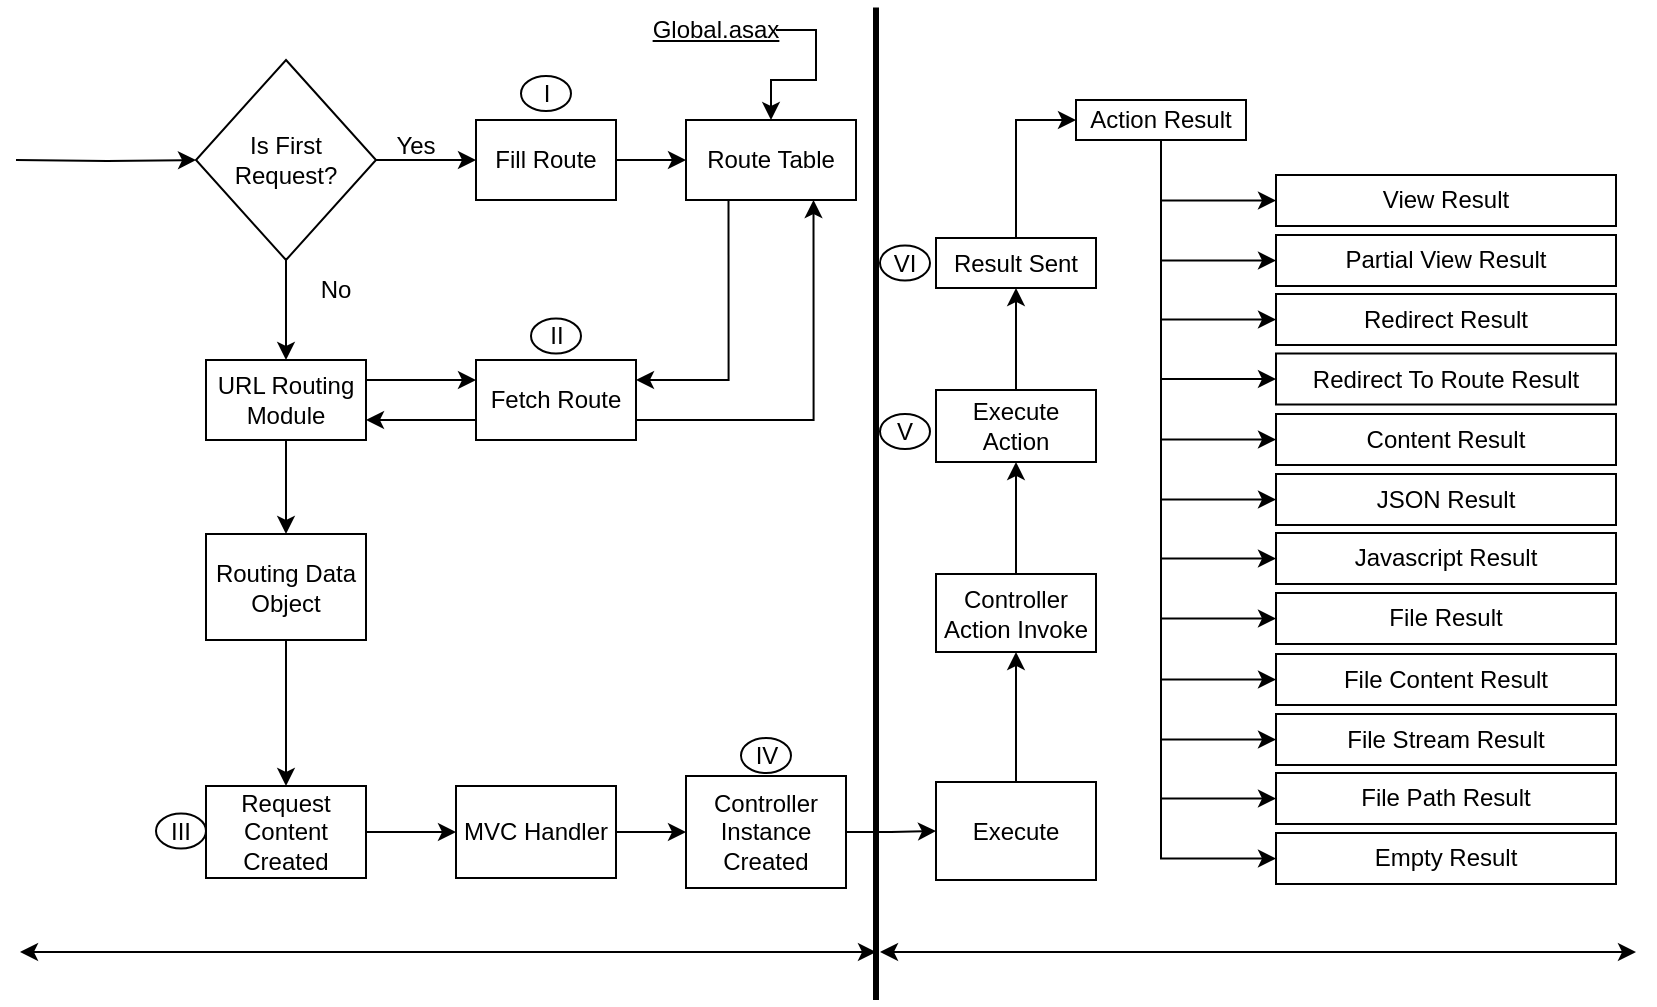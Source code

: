 <mxfile version="24.7.5">
  <diagram name="Page-1" id="iG_QuagarVAqDcdbW2Rk">
    <mxGraphModel dx="756" dy="360" grid="1" gridSize="10" guides="1" tooltips="1" connect="1" arrows="1" fold="1" page="1" pageScale="1" pageWidth="850" pageHeight="1100" math="0" shadow="0">
      <root>
        <mxCell id="0" />
        <mxCell id="1" parent="0" />
        <mxCell id="uDAE0gYx5uh_i3xrc8rz-1" style="edgeStyle=orthogonalEdgeStyle;rounded=0;orthogonalLoop=1;jettySize=auto;html=1;exitX=1;exitY=0.5;exitDx=0;exitDy=0;entryX=0;entryY=0.5;entryDx=0;entryDy=0;fontFamily=Helvetica;fontSize=12;fontColor=default;" edge="1" parent="1" source="9xvtGW5jpFJtdQ_3aKCY-1" target="9xvtGW5jpFJtdQ_3aKCY-2">
          <mxGeometry relative="1" as="geometry" />
        </mxCell>
        <mxCell id="uDAE0gYx5uh_i3xrc8rz-4" style="edgeStyle=orthogonalEdgeStyle;rounded=0;orthogonalLoop=1;jettySize=auto;html=1;exitX=0.5;exitY=1;exitDx=0;exitDy=0;entryX=0.5;entryY=0;entryDx=0;entryDy=0;fontFamily=Helvetica;fontSize=12;fontColor=default;" edge="1" parent="1" source="9xvtGW5jpFJtdQ_3aKCY-1" target="9xvtGW5jpFJtdQ_3aKCY-4">
          <mxGeometry relative="1" as="geometry" />
        </mxCell>
        <mxCell id="9xvtGW5jpFJtdQ_3aKCY-1" value="Is First Request?" style="rhombus;whiteSpace=wrap;html=1;" parent="1" vertex="1">
          <mxGeometry x="100" y="60" width="90" height="100" as="geometry" />
        </mxCell>
        <mxCell id="uDAE0gYx5uh_i3xrc8rz-2" style="edgeStyle=orthogonalEdgeStyle;rounded=0;orthogonalLoop=1;jettySize=auto;html=1;exitX=1;exitY=0.5;exitDx=0;exitDy=0;entryX=0;entryY=0.5;entryDx=0;entryDy=0;fontFamily=Helvetica;fontSize=12;fontColor=default;" edge="1" parent="1" source="9xvtGW5jpFJtdQ_3aKCY-2" target="9xvtGW5jpFJtdQ_3aKCY-3">
          <mxGeometry relative="1" as="geometry" />
        </mxCell>
        <mxCell id="9xvtGW5jpFJtdQ_3aKCY-2" value="Fill Route" style="whiteSpace=wrap;html=1;" parent="1" vertex="1">
          <mxGeometry x="240" y="90" width="70" height="40" as="geometry" />
        </mxCell>
        <mxCell id="uDAE0gYx5uh_i3xrc8rz-7" style="edgeStyle=orthogonalEdgeStyle;rounded=0;orthogonalLoop=1;jettySize=auto;html=1;exitX=0.25;exitY=1;exitDx=0;exitDy=0;entryX=1;entryY=0.25;entryDx=0;entryDy=0;fontFamily=Helvetica;fontSize=12;fontColor=default;" edge="1" parent="1" source="9xvtGW5jpFJtdQ_3aKCY-3" target="9xvtGW5jpFJtdQ_3aKCY-5">
          <mxGeometry relative="1" as="geometry" />
        </mxCell>
        <mxCell id="9xvtGW5jpFJtdQ_3aKCY-3" value="Route Table" style="whiteSpace=wrap;html=1;" parent="1" vertex="1">
          <mxGeometry x="345" y="90" width="85" height="40" as="geometry" />
        </mxCell>
        <mxCell id="9xvtGW5jpFJtdQ_3aKCY-7" value="" style="edgeStyle=orthogonalEdgeStyle;rounded=0;orthogonalLoop=1;jettySize=auto;html=1;" parent="1" source="9xvtGW5jpFJtdQ_3aKCY-4" target="9xvtGW5jpFJtdQ_3aKCY-6" edge="1">
          <mxGeometry relative="1" as="geometry" />
        </mxCell>
        <mxCell id="uDAE0gYx5uh_i3xrc8rz-5" style="edgeStyle=orthogonalEdgeStyle;rounded=0;orthogonalLoop=1;jettySize=auto;html=1;exitX=1;exitY=0.25;exitDx=0;exitDy=0;entryX=0;entryY=0.25;entryDx=0;entryDy=0;fontFamily=Helvetica;fontSize=12;fontColor=default;" edge="1" parent="1" source="9xvtGW5jpFJtdQ_3aKCY-4" target="9xvtGW5jpFJtdQ_3aKCY-5">
          <mxGeometry relative="1" as="geometry" />
        </mxCell>
        <mxCell id="9xvtGW5jpFJtdQ_3aKCY-4" value="URL Routing Module" style="whiteSpace=wrap;html=1;" parent="1" vertex="1">
          <mxGeometry x="105" y="210" width="80" height="40" as="geometry" />
        </mxCell>
        <mxCell id="uDAE0gYx5uh_i3xrc8rz-6" style="edgeStyle=orthogonalEdgeStyle;rounded=0;orthogonalLoop=1;jettySize=auto;html=1;exitX=0;exitY=0.75;exitDx=0;exitDy=0;entryX=1;entryY=0.75;entryDx=0;entryDy=0;fontFamily=Helvetica;fontSize=12;fontColor=default;" edge="1" parent="1" source="9xvtGW5jpFJtdQ_3aKCY-5" target="9xvtGW5jpFJtdQ_3aKCY-4">
          <mxGeometry relative="1" as="geometry" />
        </mxCell>
        <mxCell id="uDAE0gYx5uh_i3xrc8rz-8" style="edgeStyle=orthogonalEdgeStyle;rounded=0;orthogonalLoop=1;jettySize=auto;html=1;exitX=1;exitY=0.75;exitDx=0;exitDy=0;entryX=0.75;entryY=1;entryDx=0;entryDy=0;fontFamily=Helvetica;fontSize=12;fontColor=default;" edge="1" parent="1" source="9xvtGW5jpFJtdQ_3aKCY-5" target="9xvtGW5jpFJtdQ_3aKCY-3">
          <mxGeometry relative="1" as="geometry" />
        </mxCell>
        <mxCell id="9xvtGW5jpFJtdQ_3aKCY-5" value="Fetch Route" style="whiteSpace=wrap;html=1;" parent="1" vertex="1">
          <mxGeometry x="240" y="210" width="80" height="40" as="geometry" />
        </mxCell>
        <mxCell id="9xvtGW5jpFJtdQ_3aKCY-9" value="" style="edgeStyle=orthogonalEdgeStyle;rounded=0;orthogonalLoop=1;jettySize=auto;html=1;" parent="1" source="9xvtGW5jpFJtdQ_3aKCY-6" target="9xvtGW5jpFJtdQ_3aKCY-8" edge="1">
          <mxGeometry relative="1" as="geometry" />
        </mxCell>
        <mxCell id="9xvtGW5jpFJtdQ_3aKCY-6" value="Routing Data Object" style="whiteSpace=wrap;html=1;" parent="1" vertex="1">
          <mxGeometry x="105" y="297" width="80" height="53" as="geometry" />
        </mxCell>
        <mxCell id="9xvtGW5jpFJtdQ_3aKCY-11" value="" style="edgeStyle=orthogonalEdgeStyle;rounded=0;orthogonalLoop=1;jettySize=auto;html=1;" parent="1" source="9xvtGW5jpFJtdQ_3aKCY-8" target="9xvtGW5jpFJtdQ_3aKCY-10" edge="1">
          <mxGeometry relative="1" as="geometry" />
        </mxCell>
        <mxCell id="9xvtGW5jpFJtdQ_3aKCY-8" value="Request Content Created" style="whiteSpace=wrap;html=1;" parent="1" vertex="1">
          <mxGeometry x="105" y="423" width="80" height="46" as="geometry" />
        </mxCell>
        <mxCell id="9xvtGW5jpFJtdQ_3aKCY-15" value="" style="edgeStyle=orthogonalEdgeStyle;rounded=0;orthogonalLoop=1;jettySize=auto;html=1;" parent="1" source="9xvtGW5jpFJtdQ_3aKCY-10" target="9xvtGW5jpFJtdQ_3aKCY-14" edge="1">
          <mxGeometry relative="1" as="geometry" />
        </mxCell>
        <mxCell id="9xvtGW5jpFJtdQ_3aKCY-10" value="MVC Handler" style="whiteSpace=wrap;html=1;" parent="1" vertex="1">
          <mxGeometry x="230" y="423" width="80" height="46" as="geometry" />
        </mxCell>
        <mxCell id="uDAE0gYx5uh_i3xrc8rz-42" style="edgeStyle=orthogonalEdgeStyle;rounded=0;orthogonalLoop=1;jettySize=auto;html=1;exitX=1;exitY=0.5;exitDx=0;exitDy=0;entryX=0;entryY=0.5;entryDx=0;entryDy=0;fontFamily=Helvetica;fontSize=12;fontColor=default;" edge="1" parent="1" source="9xvtGW5jpFJtdQ_3aKCY-14" target="uDAE0gYx5uh_i3xrc8rz-9">
          <mxGeometry relative="1" as="geometry" />
        </mxCell>
        <mxCell id="9xvtGW5jpFJtdQ_3aKCY-14" value="Controller Instance Created" style="whiteSpace=wrap;html=1;" parent="1" vertex="1">
          <mxGeometry x="345" y="418" width="80" height="56" as="geometry" />
        </mxCell>
        <mxCell id="uDAE0gYx5uh_i3xrc8rz-43" style="edgeStyle=orthogonalEdgeStyle;rounded=0;orthogonalLoop=1;jettySize=auto;html=1;exitX=0.5;exitY=0;exitDx=0;exitDy=0;entryX=0.5;entryY=1;entryDx=0;entryDy=0;fontFamily=Helvetica;fontSize=12;fontColor=default;" edge="1" parent="1" source="uDAE0gYx5uh_i3xrc8rz-9" target="uDAE0gYx5uh_i3xrc8rz-10">
          <mxGeometry relative="1" as="geometry" />
        </mxCell>
        <mxCell id="uDAE0gYx5uh_i3xrc8rz-9" value="Execute" style="whiteSpace=wrap;html=1;" vertex="1" parent="1">
          <mxGeometry x="470" y="421" width="80" height="49" as="geometry" />
        </mxCell>
        <mxCell id="uDAE0gYx5uh_i3xrc8rz-44" style="edgeStyle=orthogonalEdgeStyle;rounded=0;orthogonalLoop=1;jettySize=auto;html=1;exitX=0.5;exitY=0;exitDx=0;exitDy=0;entryX=0.5;entryY=1;entryDx=0;entryDy=0;fontFamily=Helvetica;fontSize=12;fontColor=default;" edge="1" parent="1" source="uDAE0gYx5uh_i3xrc8rz-10" target="uDAE0gYx5uh_i3xrc8rz-11">
          <mxGeometry relative="1" as="geometry" />
        </mxCell>
        <mxCell id="uDAE0gYx5uh_i3xrc8rz-10" value="Controller Action Invoke" style="whiteSpace=wrap;html=1;" vertex="1" parent="1">
          <mxGeometry x="470" y="317" width="80" height="39" as="geometry" />
        </mxCell>
        <mxCell id="uDAE0gYx5uh_i3xrc8rz-45" style="edgeStyle=orthogonalEdgeStyle;rounded=0;orthogonalLoop=1;jettySize=auto;html=1;exitX=0.5;exitY=0;exitDx=0;exitDy=0;entryX=0.5;entryY=1;entryDx=0;entryDy=0;fontFamily=Helvetica;fontSize=12;fontColor=default;" edge="1" parent="1" source="uDAE0gYx5uh_i3xrc8rz-11" target="uDAE0gYx5uh_i3xrc8rz-12">
          <mxGeometry relative="1" as="geometry" />
        </mxCell>
        <mxCell id="uDAE0gYx5uh_i3xrc8rz-11" value="Execute Action" style="whiteSpace=wrap;html=1;" vertex="1" parent="1">
          <mxGeometry x="470" y="225" width="80" height="36" as="geometry" />
        </mxCell>
        <mxCell id="uDAE0gYx5uh_i3xrc8rz-29" style="edgeStyle=orthogonalEdgeStyle;rounded=0;orthogonalLoop=1;jettySize=auto;html=1;exitX=0.5;exitY=0;exitDx=0;exitDy=0;entryX=0;entryY=0.5;entryDx=0;entryDy=0;fontFamily=Helvetica;fontSize=12;fontColor=default;" edge="1" parent="1" source="uDAE0gYx5uh_i3xrc8rz-12" target="uDAE0gYx5uh_i3xrc8rz-28">
          <mxGeometry relative="1" as="geometry" />
        </mxCell>
        <mxCell id="uDAE0gYx5uh_i3xrc8rz-12" value="Result Sent" style="whiteSpace=wrap;html=1;" vertex="1" parent="1">
          <mxGeometry x="470" y="149" width="80" height="25" as="geometry" />
        </mxCell>
        <mxCell id="uDAE0gYx5uh_i3xrc8rz-16" value="View Result" style="whiteSpace=wrap;html=1;" vertex="1" parent="1">
          <mxGeometry x="640" y="117.5" width="170" height="25.5" as="geometry" />
        </mxCell>
        <mxCell id="uDAE0gYx5uh_i3xrc8rz-17" value="Partial View Result" style="whiteSpace=wrap;html=1;" vertex="1" parent="1">
          <mxGeometry x="640" y="147.5" width="170" height="25.5" as="geometry" />
        </mxCell>
        <mxCell id="uDAE0gYx5uh_i3xrc8rz-18" value="Redirect Result" style="whiteSpace=wrap;html=1;" vertex="1" parent="1">
          <mxGeometry x="640" y="177" width="170" height="25.5" as="geometry" />
        </mxCell>
        <mxCell id="uDAE0gYx5uh_i3xrc8rz-19" value="Redirect To Route Result" style="whiteSpace=wrap;html=1;" vertex="1" parent="1">
          <mxGeometry x="640" y="206.75" width="170" height="25.5" as="geometry" />
        </mxCell>
        <mxCell id="uDAE0gYx5uh_i3xrc8rz-20" value="Content Result" style="whiteSpace=wrap;html=1;" vertex="1" parent="1">
          <mxGeometry x="640" y="237" width="170" height="25.5" as="geometry" />
        </mxCell>
        <mxCell id="uDAE0gYx5uh_i3xrc8rz-21" value="JSON Result" style="whiteSpace=wrap;html=1;" vertex="1" parent="1">
          <mxGeometry x="640" y="267" width="170" height="25.5" as="geometry" />
        </mxCell>
        <mxCell id="uDAE0gYx5uh_i3xrc8rz-22" value="Javascript Result" style="whiteSpace=wrap;html=1;" vertex="1" parent="1">
          <mxGeometry x="640" y="296.5" width="170" height="25.5" as="geometry" />
        </mxCell>
        <mxCell id="uDAE0gYx5uh_i3xrc8rz-23" value="File Result" style="whiteSpace=wrap;html=1;" vertex="1" parent="1">
          <mxGeometry x="640" y="326.5" width="170" height="25.5" as="geometry" />
        </mxCell>
        <mxCell id="uDAE0gYx5uh_i3xrc8rz-24" value="File Content Result" style="whiteSpace=wrap;html=1;" vertex="1" parent="1">
          <mxGeometry x="640" y="357" width="170" height="25.5" as="geometry" />
        </mxCell>
        <mxCell id="uDAE0gYx5uh_i3xrc8rz-25" value="File Stream Result" style="whiteSpace=wrap;html=1;" vertex="1" parent="1">
          <mxGeometry x="640" y="387" width="170" height="25.5" as="geometry" />
        </mxCell>
        <mxCell id="uDAE0gYx5uh_i3xrc8rz-26" value="File Path Result" style="whiteSpace=wrap;html=1;" vertex="1" parent="1">
          <mxGeometry x="640" y="416.5" width="170" height="25.5" as="geometry" />
        </mxCell>
        <mxCell id="uDAE0gYx5uh_i3xrc8rz-27" value="Empty Result" style="whiteSpace=wrap;html=1;" vertex="1" parent="1">
          <mxGeometry x="640" y="446.5" width="170" height="25.5" as="geometry" />
        </mxCell>
        <mxCell id="uDAE0gYx5uh_i3xrc8rz-30" style="edgeStyle=orthogonalEdgeStyle;rounded=0;orthogonalLoop=1;jettySize=auto;html=1;exitX=0.5;exitY=1;exitDx=0;exitDy=0;entryX=0;entryY=0.5;entryDx=0;entryDy=0;fontFamily=Helvetica;fontSize=12;fontColor=default;" edge="1" parent="1" source="uDAE0gYx5uh_i3xrc8rz-28" target="uDAE0gYx5uh_i3xrc8rz-16">
          <mxGeometry relative="1" as="geometry" />
        </mxCell>
        <mxCell id="uDAE0gYx5uh_i3xrc8rz-31" style="edgeStyle=orthogonalEdgeStyle;rounded=0;orthogonalLoop=1;jettySize=auto;html=1;exitX=0.5;exitY=1;exitDx=0;exitDy=0;entryX=0;entryY=0.5;entryDx=0;entryDy=0;fontFamily=Helvetica;fontSize=12;fontColor=default;" edge="1" parent="1" source="uDAE0gYx5uh_i3xrc8rz-28" target="uDAE0gYx5uh_i3xrc8rz-17">
          <mxGeometry relative="1" as="geometry" />
        </mxCell>
        <mxCell id="uDAE0gYx5uh_i3xrc8rz-32" style="edgeStyle=orthogonalEdgeStyle;rounded=0;orthogonalLoop=1;jettySize=auto;html=1;exitX=0.5;exitY=1;exitDx=0;exitDy=0;entryX=0;entryY=0.5;entryDx=0;entryDy=0;fontFamily=Helvetica;fontSize=12;fontColor=default;" edge="1" parent="1" source="uDAE0gYx5uh_i3xrc8rz-28" target="uDAE0gYx5uh_i3xrc8rz-18">
          <mxGeometry relative="1" as="geometry" />
        </mxCell>
        <mxCell id="uDAE0gYx5uh_i3xrc8rz-33" style="edgeStyle=orthogonalEdgeStyle;rounded=0;orthogonalLoop=1;jettySize=auto;html=1;exitX=0.5;exitY=1;exitDx=0;exitDy=0;entryX=0;entryY=0.5;entryDx=0;entryDy=0;fontFamily=Helvetica;fontSize=12;fontColor=default;" edge="1" parent="1" source="uDAE0gYx5uh_i3xrc8rz-28" target="uDAE0gYx5uh_i3xrc8rz-19">
          <mxGeometry relative="1" as="geometry" />
        </mxCell>
        <mxCell id="uDAE0gYx5uh_i3xrc8rz-34" style="edgeStyle=orthogonalEdgeStyle;rounded=0;orthogonalLoop=1;jettySize=auto;html=1;exitX=0.5;exitY=1;exitDx=0;exitDy=0;entryX=0;entryY=0.5;entryDx=0;entryDy=0;fontFamily=Helvetica;fontSize=12;fontColor=default;" edge="1" parent="1" source="uDAE0gYx5uh_i3xrc8rz-28" target="uDAE0gYx5uh_i3xrc8rz-20">
          <mxGeometry relative="1" as="geometry" />
        </mxCell>
        <mxCell id="uDAE0gYx5uh_i3xrc8rz-35" style="edgeStyle=orthogonalEdgeStyle;rounded=0;orthogonalLoop=1;jettySize=auto;html=1;exitX=0.5;exitY=1;exitDx=0;exitDy=0;entryX=0;entryY=0.5;entryDx=0;entryDy=0;fontFamily=Helvetica;fontSize=12;fontColor=default;" edge="1" parent="1" source="uDAE0gYx5uh_i3xrc8rz-28" target="uDAE0gYx5uh_i3xrc8rz-21">
          <mxGeometry relative="1" as="geometry" />
        </mxCell>
        <mxCell id="uDAE0gYx5uh_i3xrc8rz-36" style="edgeStyle=orthogonalEdgeStyle;rounded=0;orthogonalLoop=1;jettySize=auto;html=1;exitX=0.5;exitY=1;exitDx=0;exitDy=0;entryX=0;entryY=0.5;entryDx=0;entryDy=0;fontFamily=Helvetica;fontSize=12;fontColor=default;" edge="1" parent="1" source="uDAE0gYx5uh_i3xrc8rz-28" target="uDAE0gYx5uh_i3xrc8rz-22">
          <mxGeometry relative="1" as="geometry" />
        </mxCell>
        <mxCell id="uDAE0gYx5uh_i3xrc8rz-37" style="edgeStyle=orthogonalEdgeStyle;rounded=0;orthogonalLoop=1;jettySize=auto;html=1;exitX=0.5;exitY=1;exitDx=0;exitDy=0;fontFamily=Helvetica;fontSize=12;fontColor=default;entryX=0;entryY=0.5;entryDx=0;entryDy=0;" edge="1" parent="1" source="uDAE0gYx5uh_i3xrc8rz-28" target="uDAE0gYx5uh_i3xrc8rz-23">
          <mxGeometry relative="1" as="geometry">
            <mxPoint x="580" y="350.513" as="targetPoint" />
          </mxGeometry>
        </mxCell>
        <mxCell id="uDAE0gYx5uh_i3xrc8rz-38" style="edgeStyle=orthogonalEdgeStyle;rounded=0;orthogonalLoop=1;jettySize=auto;html=1;exitX=0.5;exitY=1;exitDx=0;exitDy=0;entryX=0;entryY=0.5;entryDx=0;entryDy=0;fontFamily=Helvetica;fontSize=12;fontColor=default;" edge="1" parent="1" source="uDAE0gYx5uh_i3xrc8rz-28" target="uDAE0gYx5uh_i3xrc8rz-24">
          <mxGeometry relative="1" as="geometry" />
        </mxCell>
        <mxCell id="uDAE0gYx5uh_i3xrc8rz-39" style="edgeStyle=orthogonalEdgeStyle;rounded=0;orthogonalLoop=1;jettySize=auto;html=1;exitX=0.5;exitY=1;exitDx=0;exitDy=0;entryX=0;entryY=0.5;entryDx=0;entryDy=0;fontFamily=Helvetica;fontSize=12;fontColor=default;" edge="1" parent="1" source="uDAE0gYx5uh_i3xrc8rz-28" target="uDAE0gYx5uh_i3xrc8rz-27">
          <mxGeometry relative="1" as="geometry" />
        </mxCell>
        <mxCell id="uDAE0gYx5uh_i3xrc8rz-40" style="edgeStyle=orthogonalEdgeStyle;rounded=0;orthogonalLoop=1;jettySize=auto;html=1;exitX=0.5;exitY=1;exitDx=0;exitDy=0;entryX=0;entryY=0.5;entryDx=0;entryDy=0;fontFamily=Helvetica;fontSize=12;fontColor=default;" edge="1" parent="1" source="uDAE0gYx5uh_i3xrc8rz-28" target="uDAE0gYx5uh_i3xrc8rz-25">
          <mxGeometry relative="1" as="geometry" />
        </mxCell>
        <mxCell id="uDAE0gYx5uh_i3xrc8rz-41" style="edgeStyle=orthogonalEdgeStyle;rounded=0;orthogonalLoop=1;jettySize=auto;html=1;exitX=0.5;exitY=1;exitDx=0;exitDy=0;entryX=0;entryY=0.5;entryDx=0;entryDy=0;fontFamily=Helvetica;fontSize=12;fontColor=default;" edge="1" parent="1" source="uDAE0gYx5uh_i3xrc8rz-28" target="uDAE0gYx5uh_i3xrc8rz-26">
          <mxGeometry relative="1" as="geometry" />
        </mxCell>
        <mxCell id="uDAE0gYx5uh_i3xrc8rz-28" value="Action Result" style="whiteSpace=wrap;html=1;" vertex="1" parent="1">
          <mxGeometry x="540" y="80" width="85" height="20" as="geometry" />
        </mxCell>
        <mxCell id="uDAE0gYx5uh_i3xrc8rz-61" style="edgeStyle=orthogonalEdgeStyle;rounded=0;orthogonalLoop=1;jettySize=auto;html=1;exitX=1;exitY=0.5;exitDx=0;exitDy=0;entryX=0.5;entryY=0;entryDx=0;entryDy=0;fontFamily=Helvetica;fontSize=12;fontColor=default;" edge="1" parent="1" source="uDAE0gYx5uh_i3xrc8rz-47" target="9xvtGW5jpFJtdQ_3aKCY-3">
          <mxGeometry relative="1" as="geometry">
            <Array as="points">
              <mxPoint x="410" y="45" />
              <mxPoint x="410" y="70" />
              <mxPoint x="388" y="70" />
            </Array>
          </mxGeometry>
        </mxCell>
        <mxCell id="uDAE0gYx5uh_i3xrc8rz-47" value="Global.asax" style="text;html=1;align=center;verticalAlign=middle;whiteSpace=wrap;rounded=0;fontFamily=Helvetica;fontSize=12;fontColor=default;fontStyle=4" vertex="1" parent="1">
          <mxGeometry x="330" y="30" width="60" height="30" as="geometry" />
        </mxCell>
        <mxCell id="uDAE0gYx5uh_i3xrc8rz-50" style="edgeStyle=orthogonalEdgeStyle;rounded=0;orthogonalLoop=1;jettySize=auto;html=1;entryX=0;entryY=0.5;entryDx=0;entryDy=0;fontFamily=Helvetica;fontSize=12;fontColor=default;" edge="1" parent="1" target="9xvtGW5jpFJtdQ_3aKCY-1">
          <mxGeometry relative="1" as="geometry">
            <mxPoint x="10" y="110" as="sourcePoint" />
            <mxPoint x="250" y="120" as="targetPoint" />
          </mxGeometry>
        </mxCell>
        <mxCell id="uDAE0gYx5uh_i3xrc8rz-51" value="Yes" style="text;html=1;align=center;verticalAlign=middle;whiteSpace=wrap;rounded=0;fontFamily=Helvetica;fontSize=12;fontColor=default;" vertex="1" parent="1">
          <mxGeometry x="180" y="87.5" width="60" height="30" as="geometry" />
        </mxCell>
        <mxCell id="uDAE0gYx5uh_i3xrc8rz-52" value="No" style="text;html=1;align=center;verticalAlign=middle;whiteSpace=wrap;rounded=0;fontFamily=Helvetica;fontSize=12;fontColor=default;" vertex="1" parent="1">
          <mxGeometry x="140" y="160" width="60" height="30" as="geometry" />
        </mxCell>
        <mxCell id="uDAE0gYx5uh_i3xrc8rz-53" value="I" style="ellipse;whiteSpace=wrap;html=1;strokeColor=default;align=center;verticalAlign=middle;fontFamily=Helvetica;fontSize=12;fontColor=default;fillColor=default;" vertex="1" parent="1">
          <mxGeometry x="262.5" y="68" width="25" height="17.5" as="geometry" />
        </mxCell>
        <mxCell id="uDAE0gYx5uh_i3xrc8rz-54" value="II" style="ellipse;whiteSpace=wrap;html=1;strokeColor=default;align=center;verticalAlign=middle;fontFamily=Helvetica;fontSize=12;fontColor=default;fillColor=default;" vertex="1" parent="1">
          <mxGeometry x="267.5" y="189.25" width="25" height="17.5" as="geometry" />
        </mxCell>
        <mxCell id="uDAE0gYx5uh_i3xrc8rz-55" value="III" style="ellipse;whiteSpace=wrap;html=1;strokeColor=default;align=center;verticalAlign=middle;fontFamily=Helvetica;fontSize=12;fontColor=default;fillColor=default;" vertex="1" parent="1">
          <mxGeometry x="80" y="436.75" width="25" height="17.5" as="geometry" />
        </mxCell>
        <mxCell id="uDAE0gYx5uh_i3xrc8rz-56" value="IV" style="ellipse;whiteSpace=wrap;html=1;strokeColor=default;align=center;verticalAlign=middle;fontFamily=Helvetica;fontSize=12;fontColor=default;fillColor=default;" vertex="1" parent="1">
          <mxGeometry x="372.5" y="399" width="25" height="17.5" as="geometry" />
        </mxCell>
        <mxCell id="uDAE0gYx5uh_i3xrc8rz-57" value="V" style="ellipse;whiteSpace=wrap;html=1;strokeColor=default;align=center;verticalAlign=middle;fontFamily=Helvetica;fontSize=12;fontColor=default;fillColor=default;" vertex="1" parent="1">
          <mxGeometry x="442" y="237" width="25" height="17.5" as="geometry" />
        </mxCell>
        <mxCell id="uDAE0gYx5uh_i3xrc8rz-58" value="VI" style="ellipse;whiteSpace=wrap;html=1;strokeColor=default;align=center;verticalAlign=middle;fontFamily=Helvetica;fontSize=12;fontColor=default;fillColor=default;" vertex="1" parent="1">
          <mxGeometry x="442" y="152.75" width="25" height="17.5" as="geometry" />
        </mxCell>
        <mxCell id="uDAE0gYx5uh_i3xrc8rz-59" value="" style="endArrow=classic;startArrow=classic;html=1;rounded=0;fontFamily=Helvetica;fontSize=12;fontColor=default;" edge="1" parent="1">
          <mxGeometry width="50" height="50" relative="1" as="geometry">
            <mxPoint x="12" y="506" as="sourcePoint" />
            <mxPoint x="440" y="506" as="targetPoint" />
          </mxGeometry>
        </mxCell>
        <mxCell id="uDAE0gYx5uh_i3xrc8rz-60" value="" style="endArrow=none;html=1;rounded=0;fontFamily=Helvetica;fontSize=12;fontColor=default;strokeWidth=3;" edge="1" parent="1">
          <mxGeometry width="50" height="50" relative="1" as="geometry">
            <mxPoint x="440" y="33.81" as="sourcePoint" />
            <mxPoint x="440" y="530" as="targetPoint" />
          </mxGeometry>
        </mxCell>
        <mxCell id="uDAE0gYx5uh_i3xrc8rz-63" value="" style="endArrow=classic;startArrow=classic;html=1;rounded=0;fontFamily=Helvetica;fontSize=12;fontColor=default;" edge="1" parent="1">
          <mxGeometry width="50" height="50" relative="1" as="geometry">
            <mxPoint x="442" y="506" as="sourcePoint" />
            <mxPoint x="820" y="506" as="targetPoint" />
          </mxGeometry>
        </mxCell>
      </root>
    </mxGraphModel>
  </diagram>
</mxfile>
